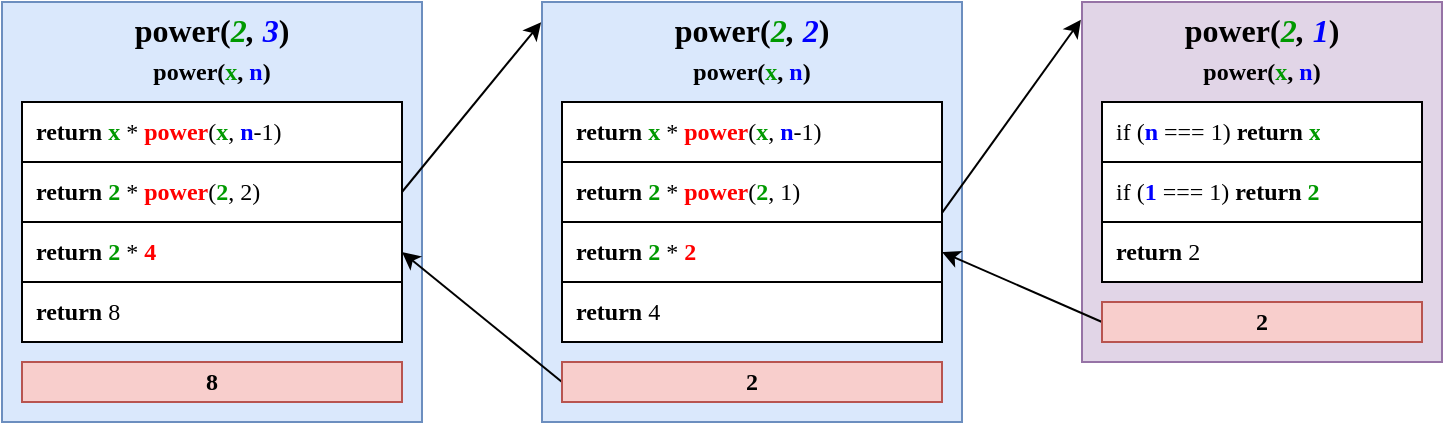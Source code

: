 <mxfile version="17.2.1" type="device"><diagram id="dmgtFecwRVRcoEDTW0UY" name="Page-1"><mxGraphModel dx="981" dy="603" grid="1" gridSize="10" guides="1" tooltips="1" connect="1" arrows="1" fold="1" page="1" pageScale="1" pageWidth="827" pageHeight="1169" math="0" shadow="0"><root><mxCell id="0"/><mxCell id="1" parent="0"/><mxCell id="o3YcdoYN53UtlSYT8Ojv-62" value="&lt;b&gt;power(&lt;i&gt;&lt;font color=&quot;#009900&quot;&gt;2&lt;/font&gt;,&lt;font color=&quot;#ff0000&quot;&gt;&amp;nbsp;&lt;/font&gt;&lt;font color=&quot;#0000ff&quot;&gt;1&lt;/font&gt;&lt;/i&gt;&lt;/b&gt;&lt;span style=&quot;font-weight: 700&quot;&gt;)&lt;br&gt;&lt;/span&gt;&lt;font style=&quot;font-size: 12px&quot;&gt;&lt;b&gt;power(&lt;font color=&quot;#009900&quot;&gt;x&lt;/font&gt;,&amp;nbsp;&lt;font color=&quot;#0000ff&quot;&gt;n&lt;/font&gt;&lt;/b&gt;&lt;span style=&quot;font-weight: 700&quot;&gt;)&lt;/span&gt;&lt;/font&gt;&lt;span style=&quot;font-weight: 700&quot;&gt;&lt;br&gt;&lt;/span&gt;" style="rounded=0;fillColor=#e1d5e7;strokeColor=#9673a6;shadow=0;whiteSpace=wrap;html=1;fontFamily=Consolas;fontSize=16;verticalAlign=top;spacing=0;" parent="1" vertex="1"><mxGeometry x="540" width="180" height="180" as="geometry"/></mxCell><mxCell id="o3YcdoYN53UtlSYT8Ojv-65" value="" style="shape=table;startSize=0;container=1;collapsible=0;childLayout=tableLayout;fontColor=#EA6B66;fillColor=#FFFFFF;align=left;spacingLeft=5;spacingRight=5;fontStyle=0" parent="1" vertex="1"><mxGeometry x="550" y="50" width="160" height="90" as="geometry"/></mxCell><mxCell id="o3YcdoYN53UtlSYT8Ojv-68" value="" style="shape=tableRow;horizontal=0;startSize=0;swimlaneHead=0;swimlaneBody=0;top=0;left=0;bottom=0;right=0;collapsible=0;dropTarget=0;fillColor=none;points=[[0,0.5],[1,0.5]];portConstraint=eastwest;fontColor=#EA6B66;" parent="o3YcdoYN53UtlSYT8Ojv-65" vertex="1"><mxGeometry width="160" height="30" as="geometry"/></mxCell><mxCell id="o3YcdoYN53UtlSYT8Ojv-69" value="&lt;div&gt;&lt;/div&gt;&lt;font face=&quot;consolas&quot;&gt;&lt;div&gt;&lt;/div&gt;&lt;/font&gt;&lt;span style=&quot;color: rgb(0 , 0 , 0) ; font-family: &amp;#34;consolas&amp;#34;&quot;&gt;if (&lt;/span&gt;&lt;span style=&quot;font-family: &amp;#34;consolas&amp;#34;&quot;&gt;&lt;b&gt;&lt;font color=&quot;#0000ff&quot;&gt;n&lt;/font&gt;&lt;/b&gt;&lt;/span&gt;&lt;span style=&quot;color: rgb(0 , 0 , 0) ; font-family: &amp;#34;consolas&amp;#34;&quot;&gt; === 1)&amp;nbsp;&lt;/span&gt;&lt;b style=&quot;font-family: &amp;#34;consolas&amp;#34;&quot;&gt;&lt;font color=&quot;#000000&quot;&gt;return&amp;nbsp;&lt;/font&gt;&lt;/b&gt;&lt;span style=&quot;font-family: &amp;#34;consolas&amp;#34;&quot;&gt;&lt;b&gt;&lt;font color=&quot;#009900&quot;&gt;x&lt;/font&gt;&lt;/b&gt;&lt;/span&gt;&lt;font face=&quot;consolas&quot;&gt;&lt;br&gt;&lt;/font&gt;" style="shape=partialRectangle;html=1;connectable=0;overflow=hidden;fillColor=none;top=0;left=0;bottom=0;right=0;pointerEvents=1;fontColor=#EA6B66;whiteSpace=wrap;align=left;spacingLeft=5;spacingRight=5;" parent="o3YcdoYN53UtlSYT8Ojv-68" vertex="1"><mxGeometry width="160" height="30" as="geometry"><mxRectangle width="160" height="30" as="alternateBounds"/></mxGeometry></mxCell><mxCell id="o3YcdoYN53UtlSYT8Ojv-70" value="" style="shape=tableRow;horizontal=0;startSize=0;swimlaneHead=0;swimlaneBody=0;top=0;left=0;bottom=0;right=0;collapsible=0;dropTarget=0;fillColor=none;points=[[0,0.5],[1,0.5]];portConstraint=eastwest;fontColor=#EA6B66;align=left;" parent="o3YcdoYN53UtlSYT8Ojv-65" vertex="1"><mxGeometry y="30" width="160" height="30" as="geometry"/></mxCell><mxCell id="o3YcdoYN53UtlSYT8Ojv-71" value="&lt;div style=&quot;font-family: &amp;#34;consolas&amp;#34;&quot;&gt;&lt;div style=&quot;font-family: &amp;#34;helvetica&amp;#34;&quot;&gt;&lt;div style=&quot;font-family: &amp;#34;helvetica&amp;#34;&quot;&gt;&lt;div style=&quot;font-family: &amp;#34;consolas&amp;#34;&quot;&gt;&lt;div&gt;&lt;div&gt;&lt;span style=&quot;font-family: &amp;#34;consolas&amp;#34;&quot;&gt;&lt;span style=&quot;color: rgb(0 , 0 , 0) ; font-weight: 400&quot;&gt;if (&lt;/span&gt;&lt;font color=&quot;#0000ff&quot;&gt;1&lt;/font&gt;&lt;span style=&quot;color: rgb(0 , 0 , 0) ; font-weight: 400&quot;&gt; === 1)&amp;nbsp;&lt;/span&gt;&lt;/span&gt;&lt;b style=&quot;color: rgb(234 , 107 , 102)&quot;&gt;&lt;font color=&quot;#000000&quot;&gt;return&lt;span style=&quot;font-weight: 400&quot;&gt;&amp;nbsp;&lt;/span&gt;&lt;/font&gt;&lt;/b&gt;&lt;span style=&quot;font-family: &amp;#34;consolas&amp;#34;&quot;&gt;&lt;font color=&quot;#009900&quot;&gt;2&lt;/font&gt;&lt;/span&gt;&lt;br&gt;&lt;/div&gt;&lt;/div&gt;&lt;/div&gt;&lt;/div&gt;&lt;/div&gt;&lt;/div&gt;" style="shape=partialRectangle;html=1;whiteSpace=wrap;connectable=0;overflow=hidden;fillColor=none;top=0;left=0;bottom=0;right=0;pointerEvents=1;fontColor=#EA6B66;align=left;spacingBottom=0;spacingLeft=5;spacingRight=5;fontStyle=1" parent="o3YcdoYN53UtlSYT8Ojv-70" vertex="1"><mxGeometry width="160" height="30" as="geometry"><mxRectangle width="160" height="30" as="alternateBounds"/></mxGeometry></mxCell><mxCell id="o3YcdoYN53UtlSYT8Ojv-103" style="shape=tableRow;horizontal=0;startSize=0;swimlaneHead=0;swimlaneBody=0;top=0;left=0;bottom=0;right=0;collapsible=0;dropTarget=0;fillColor=none;points=[[0,0.5],[1,0.5]];portConstraint=eastwest;fontColor=#EA6B66;align=left;" parent="o3YcdoYN53UtlSYT8Ojv-65" vertex="1"><mxGeometry y="60" width="160" height="30" as="geometry"/></mxCell><mxCell id="o3YcdoYN53UtlSYT8Ojv-104" value="&lt;b style=&quot;font-family: &amp;#34;consolas&amp;#34;&quot;&gt;&lt;font color=&quot;#000000&quot;&gt;return&amp;nbsp;&lt;/font&gt;&lt;/b&gt;&lt;span style=&quot;font-family: &amp;#34;consolas&amp;#34; ; font-weight: 400 ; color: rgb(0 , 0 , 0)&quot;&gt;2&lt;/span&gt;" style="shape=partialRectangle;html=1;whiteSpace=wrap;connectable=0;overflow=hidden;fillColor=none;top=0;left=0;bottom=0;right=0;pointerEvents=1;fontColor=#EA6B66;align=left;spacingBottom=0;spacingLeft=5;spacingRight=5;fontStyle=1" parent="o3YcdoYN53UtlSYT8Ojv-103" vertex="1"><mxGeometry width="160" height="30" as="geometry"><mxRectangle width="160" height="30" as="alternateBounds"/></mxGeometry></mxCell><mxCell id="o3YcdoYN53UtlSYT8Ojv-85" value="&lt;b&gt;power(&lt;i&gt;&lt;font color=&quot;#009900&quot;&gt;2&lt;/font&gt;,&lt;font color=&quot;#ff0000&quot;&gt;&amp;nbsp;&lt;/font&gt;&lt;font color=&quot;#0000ff&quot;&gt;2&lt;/font&gt;&lt;/i&gt;&lt;/b&gt;&lt;span style=&quot;font-weight: 700&quot;&gt;)&lt;br&gt;&lt;/span&gt;&lt;font style=&quot;font-size: 12px&quot;&gt;&lt;b&gt;power(&lt;font style=&quot;font-size: 12px&quot; color=&quot;#009900&quot;&gt;x&lt;/font&gt;,&lt;font style=&quot;font-size: 12px&quot;&gt;&amp;nbsp;&lt;/font&gt;&lt;font style=&quot;font-size: 12px&quot; color=&quot;#0000ff&quot;&gt;n&lt;/font&gt;&lt;/b&gt;&lt;span style=&quot;font-weight: 700&quot;&gt;)&lt;/span&gt;&lt;/font&gt;&lt;span style=&quot;font-weight: 700&quot;&gt;&lt;br&gt;&lt;/span&gt;" style="rounded=0;fillColor=#dae8fc;strokeColor=#6c8ebf;shadow=0;whiteSpace=wrap;html=1;fontFamily=Consolas;fontSize=16;verticalAlign=top;spacing=0;" parent="1" vertex="1"><mxGeometry x="270" width="210" height="210" as="geometry"/></mxCell><mxCell id="o3YcdoYN53UtlSYT8Ojv-96" value="" style="shape=table;startSize=0;container=1;collapsible=0;childLayout=tableLayout;fontColor=#FFFFFF;fillColor=#FFFFFF;align=left;spacingLeft=5;spacingRight=5;fontStyle=0" parent="1" vertex="1"><mxGeometry x="280" y="50" width="190" height="120" as="geometry"/></mxCell><mxCell id="o3YcdoYN53UtlSYT8Ojv-99" value="" style="shape=tableRow;horizontal=0;startSize=0;swimlaneHead=0;swimlaneBody=0;top=0;left=0;bottom=0;right=0;collapsible=0;dropTarget=0;fillColor=none;points=[[0,0.5],[1,0.5]];portConstraint=eastwest;fontColor=#EA6B66;" parent="o3YcdoYN53UtlSYT8Ojv-96" vertex="1"><mxGeometry width="190" height="30" as="geometry"/></mxCell><mxCell id="o3YcdoYN53UtlSYT8Ojv-100" value="&lt;div&gt;&lt;/div&gt;&lt;font face=&quot;consolas&quot;&gt;&lt;div&gt;&lt;/div&gt;&lt;/font&gt;&lt;font color=&quot;#000000&quot;&gt;&lt;b style=&quot;font-family: &amp;#34;consolas&amp;#34;&quot;&gt;&lt;font&gt;return&lt;/font&gt;&lt;/b&gt;&lt;span style=&quot;font-family: &amp;#34;consolas&amp;#34;&quot;&gt;&amp;nbsp;&lt;/span&gt;&lt;/font&gt;&lt;span style=&quot;font-family: &amp;#34;consolas&amp;#34;&quot;&gt;&lt;b&gt;&lt;font color=&quot;#009900&quot;&gt;x&lt;/font&gt;&lt;/b&gt;&lt;/span&gt;&lt;span style=&quot;color: rgb(0 , 0 , 0) ; font-family: &amp;#34;consolas&amp;#34;&quot;&gt; *&amp;nbsp;&lt;/span&gt;&lt;span style=&quot;font-family: &amp;#34;consolas&amp;#34;&quot;&gt;&lt;font color=&quot;#ff0000&quot;&gt;&lt;b&gt;power&lt;/b&gt;&lt;/font&gt;&lt;/span&gt;&lt;span style=&quot;color: rgb(0 , 0 , 0) ; font-family: &amp;#34;consolas&amp;#34;&quot;&gt;(&lt;/span&gt;&lt;span style=&quot;font-family: &amp;#34;consolas&amp;#34;&quot;&gt;&lt;font color=&quot;#009900&quot;&gt;&lt;b&gt;x&lt;/b&gt;&lt;/font&gt;&lt;/span&gt;&lt;span style=&quot;color: rgb(0 , 0 , 0) ; font-family: &amp;#34;consolas&amp;#34;&quot;&gt;, &lt;/span&gt;&lt;span style=&quot;font-family: &amp;#34;consolas&amp;#34;&quot;&gt;&lt;font color=&quot;#0000ff&quot;&gt;&lt;b&gt;n&lt;/b&gt;&lt;/font&gt;&lt;/span&gt;&lt;span style=&quot;color: rgb(0 , 0 , 0) ; font-family: &amp;#34;consolas&amp;#34;&quot;&gt;-1)&lt;/span&gt;&lt;font face=&quot;consolas&quot;&gt;&lt;br&gt;&lt;/font&gt;" style="shape=partialRectangle;html=1;connectable=0;overflow=hidden;fillColor=none;top=0;left=0;bottom=0;right=0;pointerEvents=1;fontColor=#EA6B66;whiteSpace=wrap;align=left;spacingLeft=5;spacingRight=5;" parent="o3YcdoYN53UtlSYT8Ojv-99" vertex="1"><mxGeometry width="190" height="30" as="geometry"><mxRectangle width="190" height="30" as="alternateBounds"/></mxGeometry></mxCell><mxCell id="o3YcdoYN53UtlSYT8Ojv-101" value="" style="shape=tableRow;horizontal=0;startSize=0;swimlaneHead=0;swimlaneBody=0;top=0;left=0;bottom=0;right=0;collapsible=0;dropTarget=0;fillColor=none;points=[[0,0.5],[1,0.5]];portConstraint=eastwest;fontColor=#EA6B66;align=left;" parent="o3YcdoYN53UtlSYT8Ojv-96" vertex="1"><mxGeometry y="30" width="190" height="30" as="geometry"/></mxCell><mxCell id="o3YcdoYN53UtlSYT8Ojv-102" value="&lt;div style=&quot;font-family: &amp;#34;consolas&amp;#34;&quot;&gt;&lt;div style=&quot;font-family: &amp;#34;helvetica&amp;#34;&quot;&gt;&lt;div style=&quot;font-family: &amp;#34;helvetica&amp;#34;&quot;&gt;&lt;div style=&quot;font-family: &amp;#34;consolas&amp;#34;&quot;&gt;&lt;div&gt;&lt;div&gt;&lt;b style=&quot;color: rgb(0 , 0 , 0)&quot;&gt;return&lt;/b&gt;&lt;span style=&quot;color: rgb(0 , 0 , 0)&quot;&gt;&amp;nbsp;&lt;/span&gt;&lt;span style=&quot;font-family: &amp;#34;consolas&amp;#34;&quot;&gt;&lt;font color=&quot;#009900&quot;&gt;2&lt;/font&gt;&lt;span style=&quot;color: rgb(0 , 0 , 0) ; font-weight: 400&quot;&gt; *&amp;nbsp;&lt;/span&gt;&lt;/span&gt;&lt;span style=&quot;font-family: &amp;#34;consolas&amp;#34;&quot;&gt;&lt;font color=&quot;#ff0000&quot;&gt;power&lt;/font&gt;&lt;/span&gt;&lt;span style=&quot;color: rgb(0 , 0 , 0) ; font-weight: 400 ; font-family: &amp;#34;consolas&amp;#34;&quot;&gt;(&lt;/span&gt;&lt;span style=&quot;font-family: &amp;#34;consolas&amp;#34;&quot;&gt;&lt;font color=&quot;#009900&quot;&gt;2&lt;/font&gt;&lt;/span&gt;&lt;span style=&quot;color: rgb(0 , 0 , 0) ; font-weight: 400 ; font-family: &amp;#34;consolas&amp;#34;&quot;&gt;, 1)&lt;/span&gt;&lt;br&gt;&lt;/div&gt;&lt;/div&gt;&lt;/div&gt;&lt;/div&gt;&lt;/div&gt;&lt;/div&gt;" style="shape=partialRectangle;html=1;whiteSpace=wrap;connectable=0;overflow=hidden;fillColor=none;top=0;left=0;bottom=0;right=0;pointerEvents=1;fontColor=#EA6B66;align=left;spacingBottom=0;spacingLeft=5;spacingRight=5;fontStyle=1" parent="o3YcdoYN53UtlSYT8Ojv-101" vertex="1"><mxGeometry width="190" height="30" as="geometry"><mxRectangle width="190" height="30" as="alternateBounds"/></mxGeometry></mxCell><mxCell id="o3YcdoYN53UtlSYT8Ojv-105" style="shape=tableRow;horizontal=0;startSize=0;swimlaneHead=0;swimlaneBody=0;top=0;left=0;bottom=0;right=0;collapsible=0;dropTarget=0;fillColor=none;points=[[0,0.5],[1,0.5]];portConstraint=eastwest;fontColor=#EA6B66;align=left;" parent="o3YcdoYN53UtlSYT8Ojv-96" vertex="1"><mxGeometry y="60" width="190" height="30" as="geometry"/></mxCell><mxCell id="o3YcdoYN53UtlSYT8Ojv-106" value="&lt;b style=&quot;color: rgb(0 , 0 , 0) ; font-family: &amp;#34;consolas&amp;#34;&quot;&gt;return&lt;/b&gt;&lt;span style=&quot;color: rgb(0 , 0 , 0) ; font-weight: 400 ; font-family: &amp;#34;consolas&amp;#34;&quot;&gt;&amp;nbsp;&lt;/span&gt;&lt;span style=&quot;font-family: &amp;#34;consolas&amp;#34;&quot;&gt;&lt;font color=&quot;#009900&quot;&gt;2&lt;/font&gt;&lt;/span&gt;&lt;span style=&quot;font-family: &amp;#34;consolas&amp;#34; ; font-weight: 400 ; color: rgb(0 , 0 , 0)&quot;&gt; * &lt;/span&gt;&lt;span style=&quot;font-family: &amp;#34;consolas&amp;#34;&quot;&gt;&lt;font color=&quot;#ff0000&quot;&gt;2&lt;/font&gt;&lt;/span&gt;" style="shape=partialRectangle;html=1;whiteSpace=wrap;connectable=0;overflow=hidden;fillColor=none;top=0;left=0;bottom=0;right=0;pointerEvents=1;fontColor=#EA6B66;align=left;spacingBottom=0;spacingLeft=5;spacingRight=5;fontStyle=1" parent="o3YcdoYN53UtlSYT8Ojv-105" vertex="1"><mxGeometry width="190" height="30" as="geometry"><mxRectangle width="190" height="30" as="alternateBounds"/></mxGeometry></mxCell><mxCell id="o3YcdoYN53UtlSYT8Ojv-107" style="shape=tableRow;horizontal=0;startSize=0;swimlaneHead=0;swimlaneBody=0;top=0;left=0;bottom=0;right=0;collapsible=0;dropTarget=0;fillColor=none;points=[[0,0.5],[1,0.5]];portConstraint=eastwest;fontColor=#EA6B66;align=left;" parent="o3YcdoYN53UtlSYT8Ojv-96" vertex="1"><mxGeometry y="90" width="190" height="30" as="geometry"/></mxCell><mxCell id="o3YcdoYN53UtlSYT8Ojv-108" value="&lt;b style=&quot;color: rgb(0 , 0 , 0) ; font-family: &amp;#34;consolas&amp;#34;&quot;&gt;return&lt;/b&gt;&lt;span style=&quot;color: rgb(0 , 0 , 0) ; font-weight: 400 ; font-family: &amp;#34;consolas&amp;#34;&quot;&gt;&amp;nbsp;&lt;/span&gt;&lt;span style=&quot;font-family: &amp;#34;consolas&amp;#34; ; font-weight: 400 ; color: rgb(0 , 0 , 0)&quot;&gt;4&lt;/span&gt;" style="shape=partialRectangle;html=1;whiteSpace=wrap;connectable=0;overflow=hidden;fillColor=none;top=0;left=0;bottom=0;right=0;pointerEvents=1;fontColor=#EA6B66;align=left;spacingBottom=0;spacingLeft=5;spacingRight=5;fontStyle=1" parent="o3YcdoYN53UtlSYT8Ojv-107" vertex="1"><mxGeometry width="190" height="30" as="geometry"><mxRectangle width="190" height="30" as="alternateBounds"/></mxGeometry></mxCell><mxCell id="o3YcdoYN53UtlSYT8Ojv-109" style="edgeStyle=none;rounded=0;orthogonalLoop=1;jettySize=auto;html=1;exitX=1.001;exitY=0.46;exitDx=0;exitDy=0;entryX=-0.003;entryY=0.049;entryDx=0;entryDy=0;fontSize=12;fontColor=#FFFFFF;exitPerimeter=0;entryPerimeter=0;" parent="1" source="o3YcdoYN53UtlSYT8Ojv-96" target="o3YcdoYN53UtlSYT8Ojv-62" edge="1"><mxGeometry relative="1" as="geometry"><mxPoint x="480" y="114" as="sourcePoint"/><mxPoint x="607.66" y="113.96" as="targetPoint"/></mxGeometry></mxCell><mxCell id="o3YcdoYN53UtlSYT8Ojv-110" value="&lt;b&gt;power(&lt;i&gt;&lt;font color=&quot;#009900&quot;&gt;2&lt;/font&gt;,&lt;font color=&quot;#ff0000&quot;&gt;&amp;nbsp;&lt;/font&gt;&lt;font color=&quot;#0000ff&quot;&gt;3&lt;/font&gt;&lt;/i&gt;&lt;/b&gt;&lt;span style=&quot;font-weight: 700&quot;&gt;)&lt;br&gt;&lt;/span&gt;&lt;font style=&quot;font-size: 12px&quot;&gt;&lt;b&gt;power(&lt;font style=&quot;font-size: 12px&quot; color=&quot;#009900&quot;&gt;x&lt;/font&gt;,&lt;font style=&quot;font-size: 12px&quot;&gt;&amp;nbsp;&lt;/font&gt;&lt;font style=&quot;font-size: 12px&quot; color=&quot;#0000ff&quot;&gt;n&lt;/font&gt;&lt;/b&gt;&lt;span style=&quot;font-weight: 700&quot;&gt;)&lt;/span&gt;&lt;/font&gt;&lt;span style=&quot;font-weight: 700&quot;&gt;&lt;br&gt;&lt;/span&gt;" style="rounded=0;fillColor=#dae8fc;strokeColor=#6c8ebf;shadow=0;whiteSpace=wrap;html=1;fontFamily=Consolas;fontSize=16;verticalAlign=top;spacing=0;" parent="1" vertex="1"><mxGeometry width="210" height="210" as="geometry"/></mxCell><mxCell id="o3YcdoYN53UtlSYT8Ojv-111" value="" style="shape=table;startSize=0;container=1;collapsible=0;childLayout=tableLayout;fontColor=#FFFFFF;fillColor=#FFFFFF;align=left;spacingLeft=5;spacingRight=5;fontStyle=0" parent="1" vertex="1"><mxGeometry x="10" y="50" width="190" height="120" as="geometry"/></mxCell><mxCell id="o3YcdoYN53UtlSYT8Ojv-114" value="" style="shape=tableRow;horizontal=0;startSize=0;swimlaneHead=0;swimlaneBody=0;top=0;left=0;bottom=0;right=0;collapsible=0;dropTarget=0;fillColor=none;points=[[0,0.5],[1,0.5]];portConstraint=eastwest;fontColor=#EA6B66;" parent="o3YcdoYN53UtlSYT8Ojv-111" vertex="1"><mxGeometry width="190" height="30" as="geometry"/></mxCell><mxCell id="o3YcdoYN53UtlSYT8Ojv-115" value="&lt;div&gt;&lt;/div&gt;&lt;font face=&quot;consolas&quot;&gt;&lt;div&gt;&lt;/div&gt;&lt;/font&gt;&lt;font color=&quot;#000000&quot;&gt;&lt;b style=&quot;font-family: &amp;#34;consolas&amp;#34;&quot;&gt;&lt;font&gt;return&lt;/font&gt;&lt;/b&gt;&lt;span style=&quot;font-family: &amp;#34;consolas&amp;#34;&quot;&gt;&amp;nbsp;&lt;/span&gt;&lt;/font&gt;&lt;span style=&quot;font-family: &amp;#34;consolas&amp;#34;&quot;&gt;&lt;b&gt;&lt;font color=&quot;#009900&quot;&gt;x&lt;/font&gt;&lt;/b&gt;&lt;/span&gt;&lt;span style=&quot;color: rgb(0 , 0 , 0) ; font-family: &amp;#34;consolas&amp;#34;&quot;&gt; *&amp;nbsp;&lt;/span&gt;&lt;span style=&quot;font-family: &amp;#34;consolas&amp;#34;&quot;&gt;&lt;font color=&quot;#ff0000&quot;&gt;&lt;b&gt;power&lt;/b&gt;&lt;/font&gt;&lt;/span&gt;&lt;span style=&quot;color: rgb(0 , 0 , 0) ; font-family: &amp;#34;consolas&amp;#34;&quot;&gt;(&lt;/span&gt;&lt;span style=&quot;font-family: &amp;#34;consolas&amp;#34;&quot;&gt;&lt;font color=&quot;#009900&quot;&gt;&lt;b&gt;x&lt;/b&gt;&lt;/font&gt;&lt;/span&gt;&lt;span style=&quot;color: rgb(0 , 0 , 0) ; font-family: &amp;#34;consolas&amp;#34;&quot;&gt;, &lt;/span&gt;&lt;span style=&quot;font-family: &amp;#34;consolas&amp;#34;&quot;&gt;&lt;font color=&quot;#0000ff&quot;&gt;&lt;b&gt;n&lt;/b&gt;&lt;/font&gt;&lt;/span&gt;&lt;span style=&quot;color: rgb(0 , 0 , 0) ; font-family: &amp;#34;consolas&amp;#34;&quot;&gt;-1)&lt;/span&gt;&lt;font face=&quot;consolas&quot;&gt;&lt;br&gt;&lt;/font&gt;" style="shape=partialRectangle;html=1;connectable=0;overflow=hidden;fillColor=none;top=0;left=0;bottom=0;right=0;pointerEvents=1;fontColor=#EA6B66;whiteSpace=wrap;align=left;spacingLeft=5;spacingRight=5;" parent="o3YcdoYN53UtlSYT8Ojv-114" vertex="1"><mxGeometry width="190" height="30" as="geometry"><mxRectangle width="190" height="30" as="alternateBounds"/></mxGeometry></mxCell><mxCell id="o3YcdoYN53UtlSYT8Ojv-116" value="" style="shape=tableRow;horizontal=0;startSize=0;swimlaneHead=0;swimlaneBody=0;top=0;left=0;bottom=0;right=0;collapsible=0;dropTarget=0;fillColor=none;points=[[0,0.5],[1,0.5]];portConstraint=eastwest;fontColor=#EA6B66;align=left;" parent="o3YcdoYN53UtlSYT8Ojv-111" vertex="1"><mxGeometry y="30" width="190" height="30" as="geometry"/></mxCell><mxCell id="o3YcdoYN53UtlSYT8Ojv-117" value="&lt;div style=&quot;font-family: &amp;#34;consolas&amp;#34;&quot;&gt;&lt;div style=&quot;font-family: &amp;#34;helvetica&amp;#34;&quot;&gt;&lt;div style=&quot;font-family: &amp;#34;helvetica&amp;#34;&quot;&gt;&lt;div style=&quot;font-family: &amp;#34;consolas&amp;#34;&quot;&gt;&lt;div&gt;&lt;div&gt;&lt;b style=&quot;color: rgb(0 , 0 , 0)&quot;&gt;return&lt;/b&gt;&lt;span style=&quot;color: rgb(0 , 0 , 0)&quot;&gt;&amp;nbsp;&lt;/span&gt;&lt;span style=&quot;font-family: &amp;#34;consolas&amp;#34;&quot;&gt;&lt;font color=&quot;#009900&quot;&gt;2&lt;/font&gt;&lt;span style=&quot;color: rgb(0 , 0 , 0) ; font-weight: 400&quot;&gt; *&amp;nbsp;&lt;/span&gt;&lt;/span&gt;&lt;span style=&quot;font-family: &amp;#34;consolas&amp;#34;&quot;&gt;&lt;font color=&quot;#ff0000&quot;&gt;power&lt;/font&gt;&lt;/span&gt;&lt;span style=&quot;color: rgb(0 , 0 , 0) ; font-weight: 400 ; font-family: &amp;#34;consolas&amp;#34;&quot;&gt;(&lt;/span&gt;&lt;span style=&quot;font-family: &amp;#34;consolas&amp;#34;&quot;&gt;&lt;font color=&quot;#009900&quot;&gt;2&lt;/font&gt;&lt;/span&gt;&lt;span style=&quot;color: rgb(0 , 0 , 0) ; font-weight: 400 ; font-family: &amp;#34;consolas&amp;#34;&quot;&gt;, 2)&lt;/span&gt;&lt;br&gt;&lt;/div&gt;&lt;/div&gt;&lt;/div&gt;&lt;/div&gt;&lt;/div&gt;&lt;/div&gt;" style="shape=partialRectangle;html=1;whiteSpace=wrap;connectable=0;overflow=hidden;fillColor=none;top=0;left=0;bottom=0;right=0;pointerEvents=1;fontColor=#EA6B66;align=left;spacingBottom=0;spacingLeft=5;spacingRight=5;fontStyle=1" parent="o3YcdoYN53UtlSYT8Ojv-116" vertex="1"><mxGeometry width="190" height="30" as="geometry"><mxRectangle width="190" height="30" as="alternateBounds"/></mxGeometry></mxCell><mxCell id="o3YcdoYN53UtlSYT8Ojv-118" style="shape=tableRow;horizontal=0;startSize=0;swimlaneHead=0;swimlaneBody=0;top=0;left=0;bottom=0;right=0;collapsible=0;dropTarget=0;fillColor=none;points=[[0,0.5],[1,0.5]];portConstraint=eastwest;fontColor=#EA6B66;align=left;" parent="o3YcdoYN53UtlSYT8Ojv-111" vertex="1"><mxGeometry y="60" width="190" height="30" as="geometry"/></mxCell><mxCell id="o3YcdoYN53UtlSYT8Ojv-119" value="&lt;b style=&quot;color: rgb(0 , 0 , 0) ; font-family: &amp;#34;consolas&amp;#34;&quot;&gt;return&lt;/b&gt;&lt;span style=&quot;color: rgb(0 , 0 , 0) ; font-weight: 400 ; font-family: &amp;#34;consolas&amp;#34;&quot;&gt;&amp;nbsp;&lt;/span&gt;&lt;span style=&quot;font-family: &amp;#34;consolas&amp;#34;&quot;&gt;&lt;font color=&quot;#009900&quot;&gt;2&lt;/font&gt;&lt;/span&gt;&lt;span style=&quot;font-family: &amp;#34;consolas&amp;#34; ; font-weight: 400 ; color: rgb(0 , 0 , 0)&quot;&gt; * &lt;/span&gt;&lt;span style=&quot;font-family: &amp;#34;consolas&amp;#34;&quot;&gt;&lt;font color=&quot;#ff0000&quot;&gt;4&lt;/font&gt;&lt;/span&gt;" style="shape=partialRectangle;html=1;whiteSpace=wrap;connectable=0;overflow=hidden;fillColor=none;top=0;left=0;bottom=0;right=0;pointerEvents=1;fontColor=#EA6B66;align=left;spacingBottom=0;spacingLeft=5;spacingRight=5;fontStyle=1" parent="o3YcdoYN53UtlSYT8Ojv-118" vertex="1"><mxGeometry width="190" height="30" as="geometry"><mxRectangle width="190" height="30" as="alternateBounds"/></mxGeometry></mxCell><mxCell id="o3YcdoYN53UtlSYT8Ojv-120" style="shape=tableRow;horizontal=0;startSize=0;swimlaneHead=0;swimlaneBody=0;top=0;left=0;bottom=0;right=0;collapsible=0;dropTarget=0;fillColor=none;points=[[0,0.5],[1,0.5]];portConstraint=eastwest;fontColor=#EA6B66;align=left;" parent="o3YcdoYN53UtlSYT8Ojv-111" vertex="1"><mxGeometry y="90" width="190" height="30" as="geometry"/></mxCell><mxCell id="o3YcdoYN53UtlSYT8Ojv-121" value="&lt;b style=&quot;color: rgb(0 , 0 , 0) ; font-family: &amp;#34;consolas&amp;#34;&quot;&gt;return&lt;/b&gt;&lt;span style=&quot;color: rgb(0 , 0 , 0) ; font-weight: 400 ; font-family: &amp;#34;consolas&amp;#34;&quot;&gt;&amp;nbsp;8&lt;/span&gt;" style="shape=partialRectangle;html=1;whiteSpace=wrap;connectable=0;overflow=hidden;fillColor=none;top=0;left=0;bottom=0;right=0;pointerEvents=1;fontColor=#EA6B66;align=left;spacingBottom=0;spacingLeft=5;spacingRight=5;fontStyle=1" parent="o3YcdoYN53UtlSYT8Ojv-120" vertex="1"><mxGeometry width="190" height="30" as="geometry"><mxRectangle width="190" height="30" as="alternateBounds"/></mxGeometry></mxCell><mxCell id="o3YcdoYN53UtlSYT8Ojv-122" style="edgeStyle=none;rounded=0;orthogonalLoop=1;jettySize=auto;html=1;exitX=1;exitY=0.5;exitDx=0;exitDy=0;entryX=-0.002;entryY=0.048;entryDx=0;entryDy=0;fontSize=12;fontColor=#FFFFFF;entryPerimeter=0;" parent="1" source="o3YcdoYN53UtlSYT8Ojv-116" target="o3YcdoYN53UtlSYT8Ojv-85" edge="1"><mxGeometry relative="1" as="geometry"/></mxCell><mxCell id="o3YcdoYN53UtlSYT8Ojv-125" style="edgeStyle=none;rounded=0;orthogonalLoop=1;jettySize=auto;html=1;exitX=0;exitY=0.5;exitDx=0;exitDy=0;entryX=1;entryY=0.5;entryDx=0;entryDy=0;fontSize=12;fontColor=#FFFFFF;" parent="1" source="o3YcdoYN53UtlSYT8Ojv-124" target="o3YcdoYN53UtlSYT8Ojv-105" edge="1"><mxGeometry relative="1" as="geometry"/></mxCell><mxCell id="o3YcdoYN53UtlSYT8Ojv-124" value="&lt;div style=&quot;text-align: left&quot;&gt;&lt;font face=&quot;consolas&quot;&gt;2&lt;/font&gt;&lt;/div&gt;" style="rounded=0;whiteSpace=wrap;html=1;shadow=0;fontFamily=Consolas;strokeColor=#b85450;align=center;spacingLeft=5;spacingRight=5;verticalAlign=middle;fillColor=#f8cecc;fontStyle=1;" parent="1" vertex="1"><mxGeometry x="550" y="150" width="160" height="20" as="geometry"/></mxCell><mxCell id="o3YcdoYN53UtlSYT8Ojv-127" style="edgeStyle=none;rounded=0;orthogonalLoop=1;jettySize=auto;html=1;exitX=0;exitY=0.5;exitDx=0;exitDy=0;entryX=1;entryY=0.5;entryDx=0;entryDy=0;fontSize=12;fontColor=#FFFFFF;" parent="1" source="o3YcdoYN53UtlSYT8Ojv-126" target="o3YcdoYN53UtlSYT8Ojv-118" edge="1"><mxGeometry relative="1" as="geometry"/></mxCell><mxCell id="o3YcdoYN53UtlSYT8Ojv-126" value="&lt;div style=&quot;text-align: left&quot;&gt;&lt;font face=&quot;consolas&quot;&gt;2&lt;/font&gt;&lt;/div&gt;" style="rounded=0;whiteSpace=wrap;html=1;shadow=0;fontFamily=Consolas;strokeColor=#b85450;align=center;spacingLeft=5;spacingRight=5;verticalAlign=middle;fillColor=#f8cecc;fontStyle=1;" parent="1" vertex="1"><mxGeometry x="280" y="180" width="190" height="20" as="geometry"/></mxCell><mxCell id="o3YcdoYN53UtlSYT8Ojv-128" value="&lt;div style=&quot;text-align: left&quot;&gt;&lt;font face=&quot;consolas&quot;&gt;8&lt;/font&gt;&lt;/div&gt;" style="rounded=0;whiteSpace=wrap;html=1;shadow=0;fontFamily=Consolas;strokeColor=#b85450;align=center;spacingLeft=5;spacingRight=5;verticalAlign=middle;fillColor=#f8cecc;fontStyle=1;" parent="1" vertex="1"><mxGeometry x="10" y="180" width="190" height="20" as="geometry"/></mxCell></root></mxGraphModel></diagram></mxfile>